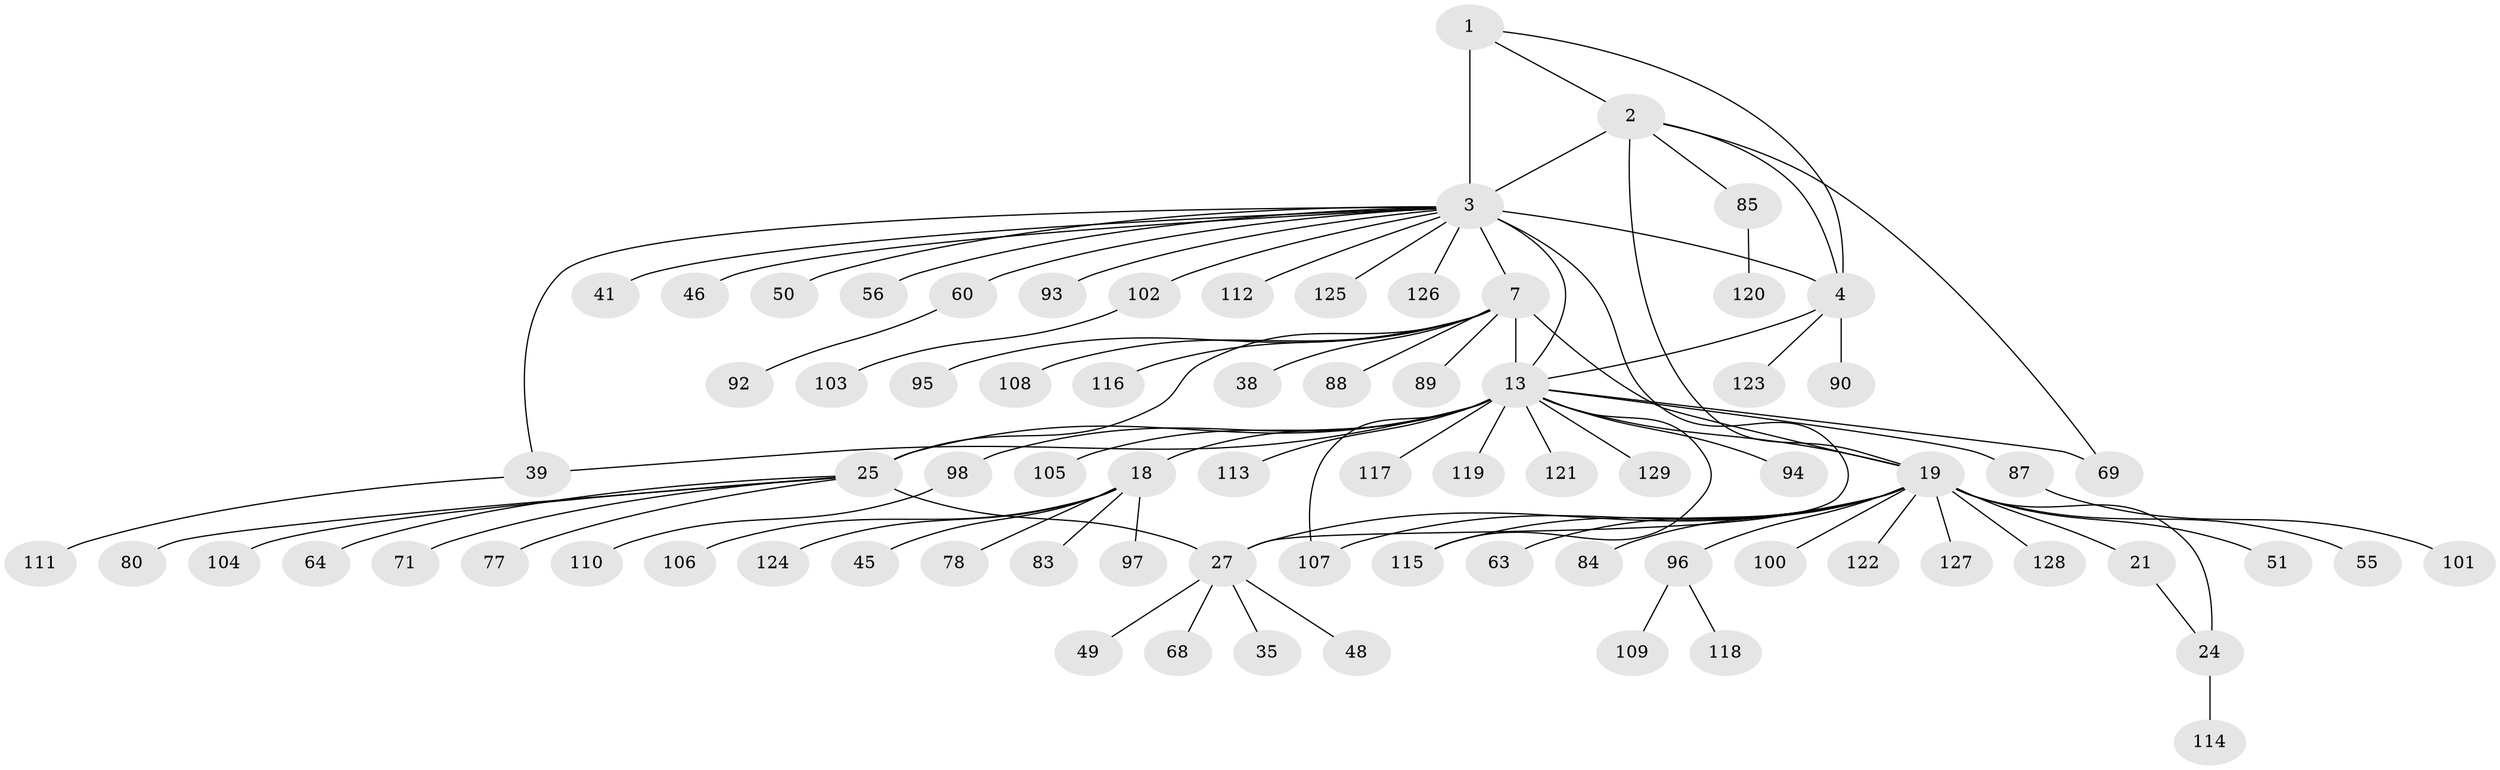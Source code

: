 // original degree distribution, {5: 0.031007751937984496, 8: 0.03875968992248062, 15: 0.007751937984496124, 9: 0.031007751937984496, 11: 0.015503875968992248, 6: 0.031007751937984496, 10: 0.015503875968992248, 7: 0.031007751937984496, 13: 0.007751937984496124, 12: 0.015503875968992248, 14: 0.007751937984496124, 1: 0.6124031007751938, 2: 0.13178294573643412, 3: 0.023255813953488372}
// Generated by graph-tools (version 1.1) at 2025/19/03/04/25 18:19:42]
// undirected, 77 vertices, 91 edges
graph export_dot {
graph [start="1"]
  node [color=gray90,style=filled];
  1;
  2;
  3 [super="+44+58+40+5"];
  4 [super="+52"];
  7 [super="+10+65+8"];
  13 [super="+15+14"];
  18 [super="+42+36"];
  19 [super="+59+33+22+82+20+54"];
  21 [super="+47"];
  24 [super="+57"];
  25 [super="+26+30"];
  27 [super="+28"];
  35;
  38;
  39 [super="+73+79"];
  41;
  45;
  46;
  48;
  49;
  50;
  51;
  55;
  56 [super="+81"];
  60;
  63;
  64;
  68;
  69;
  71 [super="+75"];
  77 [super="+86"];
  78;
  80;
  83;
  84;
  85;
  87;
  88;
  89;
  90;
  92;
  93;
  94;
  95;
  96;
  97;
  98;
  100;
  101;
  102;
  103;
  104;
  105;
  106;
  107;
  108;
  109;
  110;
  111;
  112;
  113;
  114;
  115;
  116;
  117;
  118;
  119;
  120;
  121;
  122;
  123;
  124;
  125;
  126;
  127;
  128;
  129;
  1 -- 2;
  1 -- 3 [weight=3];
  1 -- 4;
  2 -- 3 [weight=3];
  2 -- 4;
  2 -- 69;
  2 -- 85;
  2 -- 19;
  3 -- 4 [weight=3];
  3 -- 41;
  3 -- 56;
  3 -- 60;
  3 -- 102;
  3 -- 112;
  3 -- 7;
  3 -- 13;
  3 -- 39;
  3 -- 46;
  3 -- 50;
  3 -- 93;
  3 -- 27;
  3 -- 125;
  3 -- 126;
  4 -- 90;
  4 -- 123;
  4 -- 13;
  7 -- 38;
  7 -- 89;
  7 -- 116;
  7 -- 19;
  7 -- 108;
  7 -- 95;
  7 -- 13;
  7 -- 88;
  7 -- 25;
  13 -- 18 [weight=5];
  13 -- 129;
  13 -- 69;
  13 -- 19;
  13 -- 87;
  13 -- 94;
  13 -- 98;
  13 -- 39;
  13 -- 105;
  13 -- 107;
  13 -- 113;
  13 -- 115;
  13 -- 117;
  13 -- 119;
  13 -- 121;
  13 -- 25;
  18 -- 78;
  18 -- 83;
  18 -- 97;
  18 -- 106;
  18 -- 124;
  18 -- 45;
  19 -- 21 [weight=4];
  19 -- 24 [weight=4];
  19 -- 27;
  19 -- 51;
  19 -- 115;
  19 -- 127;
  19 -- 128;
  19 -- 100;
  19 -- 107;
  19 -- 84;
  19 -- 55;
  19 -- 122;
  19 -- 63;
  19 -- 96;
  21 -- 24;
  24 -- 114;
  25 -- 27 [weight=9];
  25 -- 64;
  25 -- 71;
  25 -- 104;
  25 -- 77;
  25 -- 80;
  27 -- 48;
  27 -- 49;
  27 -- 35;
  27 -- 68;
  39 -- 111;
  60 -- 92;
  85 -- 120;
  87 -- 101;
  96 -- 109;
  96 -- 118;
  98 -- 110;
  102 -- 103;
}

